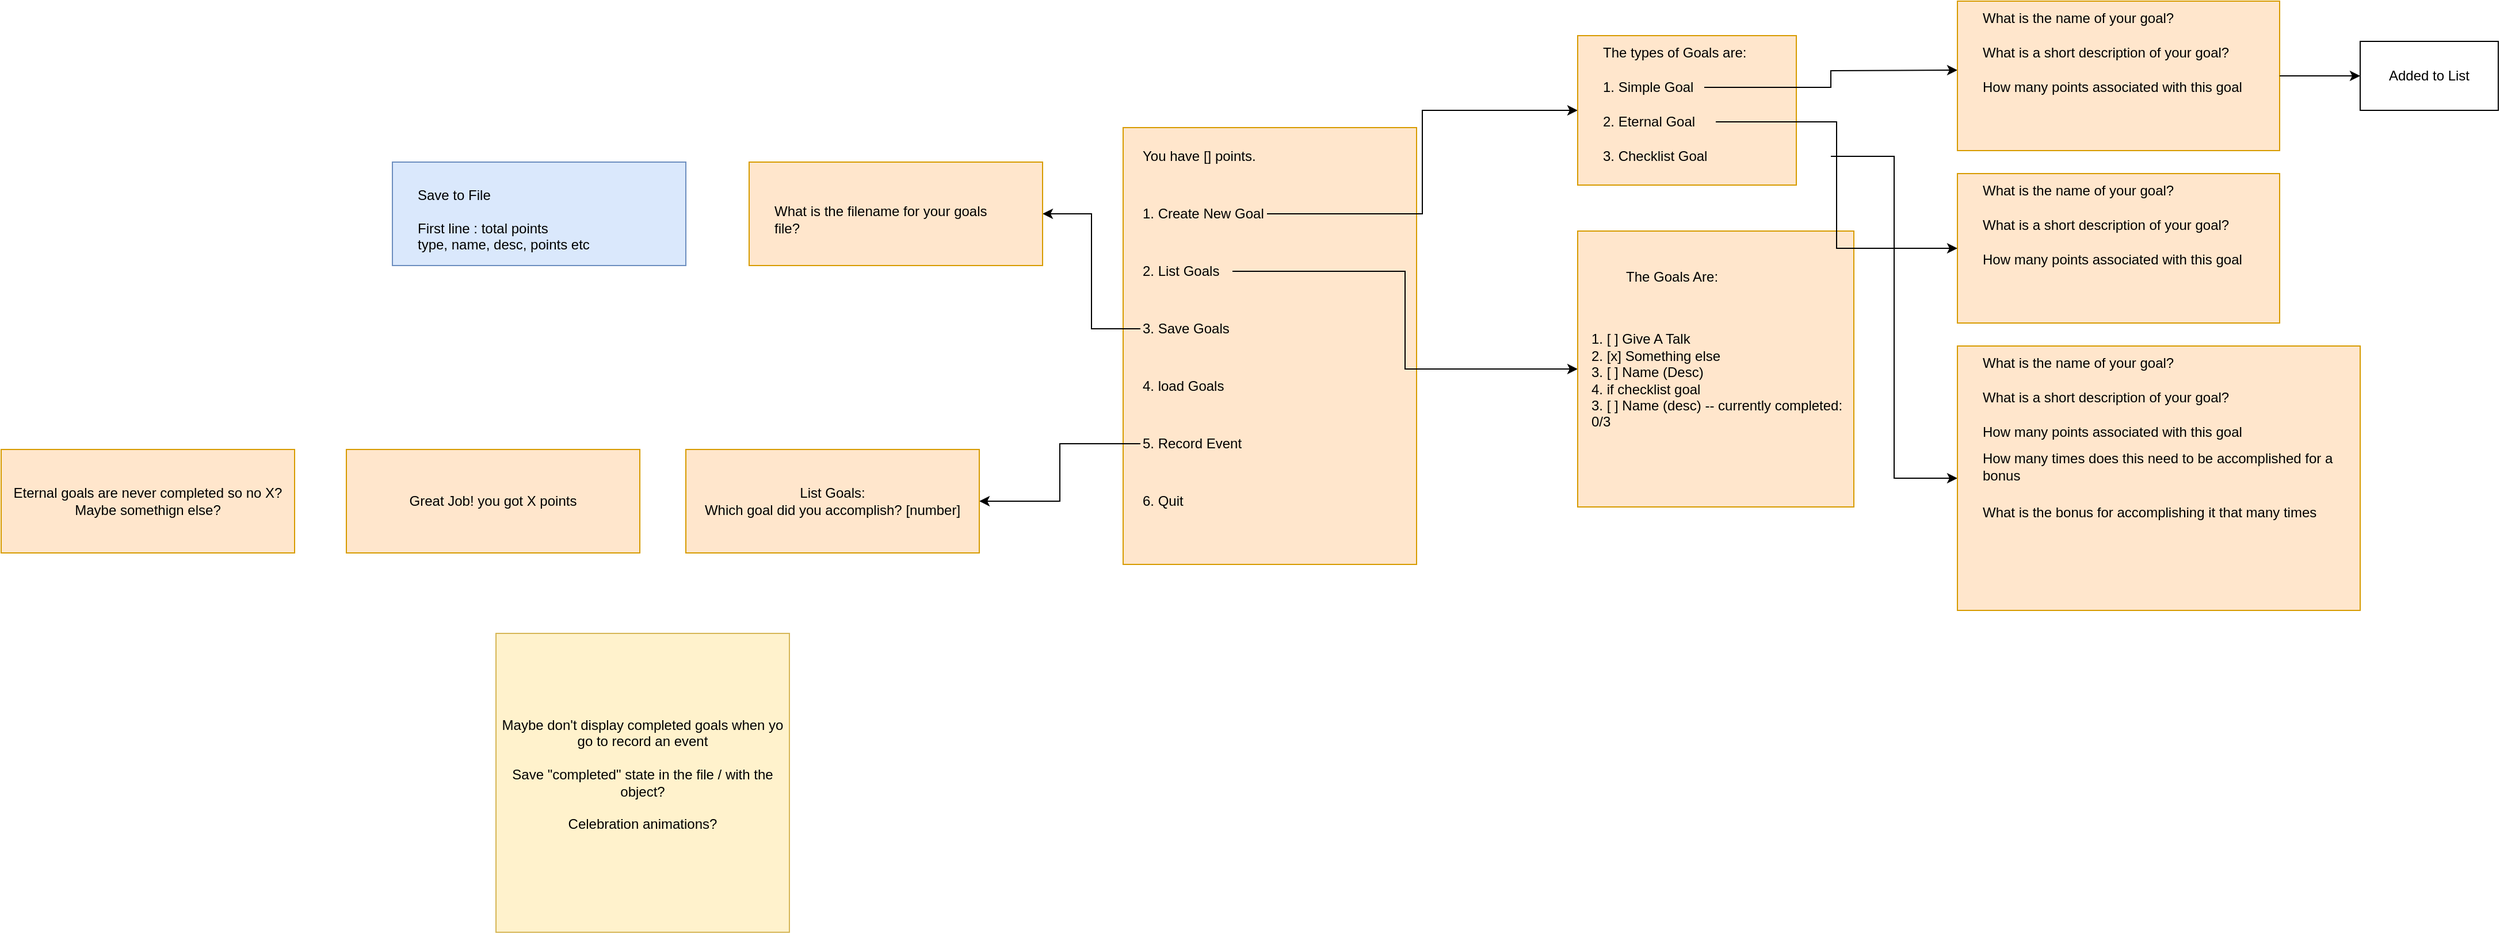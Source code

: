 <mxfile version="24.4.0" type="device">
  <diagram name="Page-1" id="LWu_jjJh8i8bNf0-HXPk">
    <mxGraphModel dx="3006" dy="824" grid="1" gridSize="10" guides="1" tooltips="1" connect="1" arrows="1" fold="1" page="1" pageScale="1" pageWidth="850" pageHeight="1100" math="0" shadow="0">
      <root>
        <mxCell id="0" />
        <mxCell id="1" parent="0" />
        <mxCell id="OLUZ0jjAAW3gg7zv8Eic-54" value="" style="rounded=0;whiteSpace=wrap;html=1;fillColor=#dae8fc;strokeColor=#6c8ebf;" vertex="1" parent="1">
          <mxGeometry x="-590" y="230" width="255" height="90" as="geometry" />
        </mxCell>
        <mxCell id="OLUZ0jjAAW3gg7zv8Eic-29" value="" style="rounded=0;whiteSpace=wrap;html=1;fillColor=#ffe6cc;strokeColor=#d79b00;" vertex="1" parent="1">
          <mxGeometry x="45" y="200" width="255" height="380" as="geometry" />
        </mxCell>
        <mxCell id="OLUZ0jjAAW3gg7zv8Eic-1" value="You have [] points." style="text;html=1;align=left;verticalAlign=middle;whiteSpace=wrap;rounded=0;" vertex="1" parent="1">
          <mxGeometry x="60" y="210" width="200" height="30" as="geometry" />
        </mxCell>
        <mxCell id="OLUZ0jjAAW3gg7zv8Eic-25" style="edgeStyle=orthogonalEdgeStyle;rounded=0;orthogonalLoop=1;jettySize=auto;html=1;entryX=0;entryY=0.5;entryDx=0;entryDy=0;" edge="1" parent="1" source="OLUZ0jjAAW3gg7zv8Eic-2" target="OLUZ0jjAAW3gg7zv8Eic-12">
          <mxGeometry relative="1" as="geometry" />
        </mxCell>
        <mxCell id="OLUZ0jjAAW3gg7zv8Eic-2" value="1. Create New Goal" style="text;html=1;align=left;verticalAlign=middle;whiteSpace=wrap;rounded=0;" vertex="1" parent="1">
          <mxGeometry x="60" y="260" width="110" height="30" as="geometry" />
        </mxCell>
        <mxCell id="OLUZ0jjAAW3gg7zv8Eic-33" style="edgeStyle=orthogonalEdgeStyle;rounded=0;orthogonalLoop=1;jettySize=auto;html=1;" edge="1" parent="1" source="OLUZ0jjAAW3gg7zv8Eic-3" target="OLUZ0jjAAW3gg7zv8Eic-30">
          <mxGeometry relative="1" as="geometry" />
        </mxCell>
        <mxCell id="OLUZ0jjAAW3gg7zv8Eic-3" value="2. List Goals" style="text;html=1;align=left;verticalAlign=middle;whiteSpace=wrap;rounded=0;" vertex="1" parent="1">
          <mxGeometry x="60" y="310" width="80" height="30" as="geometry" />
        </mxCell>
        <mxCell id="OLUZ0jjAAW3gg7zv8Eic-56" style="edgeStyle=orthogonalEdgeStyle;rounded=0;orthogonalLoop=1;jettySize=auto;html=1;entryX=1;entryY=0.5;entryDx=0;entryDy=0;" edge="1" parent="1" source="OLUZ0jjAAW3gg7zv8Eic-4" target="OLUZ0jjAAW3gg7zv8Eic-48">
          <mxGeometry relative="1" as="geometry" />
        </mxCell>
        <mxCell id="OLUZ0jjAAW3gg7zv8Eic-4" value="3. Save Goals" style="text;html=1;align=left;verticalAlign=middle;whiteSpace=wrap;rounded=0;" vertex="1" parent="1">
          <mxGeometry x="60" y="360" width="80" height="30" as="geometry" />
        </mxCell>
        <mxCell id="OLUZ0jjAAW3gg7zv8Eic-5" value="4. load Goals" style="text;html=1;align=left;verticalAlign=middle;whiteSpace=wrap;rounded=0;" vertex="1" parent="1">
          <mxGeometry x="60" y="410" width="90" height="30" as="geometry" />
        </mxCell>
        <mxCell id="OLUZ0jjAAW3gg7zv8Eic-59" style="edgeStyle=orthogonalEdgeStyle;rounded=0;orthogonalLoop=1;jettySize=auto;html=1;entryX=1;entryY=0.5;entryDx=0;entryDy=0;" edge="1" parent="1" source="OLUZ0jjAAW3gg7zv8Eic-6" target="OLUZ0jjAAW3gg7zv8Eic-58">
          <mxGeometry relative="1" as="geometry" />
        </mxCell>
        <mxCell id="OLUZ0jjAAW3gg7zv8Eic-6" value="5. Record Event" style="text;html=1;align=left;verticalAlign=middle;whiteSpace=wrap;rounded=0;" vertex="1" parent="1">
          <mxGeometry x="60" y="460" width="100" height="30" as="geometry" />
        </mxCell>
        <mxCell id="OLUZ0jjAAW3gg7zv8Eic-7" value="6. Quit" style="text;html=1;align=left;verticalAlign=middle;whiteSpace=wrap;rounded=0;" vertex="1" parent="1">
          <mxGeometry x="60" y="510" width="90" height="30" as="geometry" />
        </mxCell>
        <mxCell id="OLUZ0jjAAW3gg7zv8Eic-13" value="" style="group" vertex="1" connectable="0" parent="1">
          <mxGeometry x="440" y="120" width="220" height="130" as="geometry" />
        </mxCell>
        <mxCell id="OLUZ0jjAAW3gg7zv8Eic-12" value="" style="rounded=0;whiteSpace=wrap;html=1;fillColor=#ffe6cc;strokeColor=#d79b00;container=1;" vertex="1" parent="OLUZ0jjAAW3gg7zv8Eic-13">
          <mxGeometry width="190" height="130" as="geometry" />
        </mxCell>
        <mxCell id="OLUZ0jjAAW3gg7zv8Eic-21" style="edgeStyle=orthogonalEdgeStyle;rounded=0;orthogonalLoop=1;jettySize=auto;html=1;exitX=1;exitY=0.5;exitDx=0;exitDy=0;" edge="1" parent="OLUZ0jjAAW3gg7zv8Eic-13" source="OLUZ0jjAAW3gg7zv8Eic-8">
          <mxGeometry relative="1" as="geometry">
            <mxPoint x="330" y="30" as="targetPoint" />
          </mxGeometry>
        </mxCell>
        <mxCell id="OLUZ0jjAAW3gg7zv8Eic-8" value="1. Simple Goal" style="text;html=1;align=left;verticalAlign=middle;whiteSpace=wrap;rounded=0;" vertex="1" parent="OLUZ0jjAAW3gg7zv8Eic-13">
          <mxGeometry x="20" y="30" width="90" height="30" as="geometry" />
        </mxCell>
        <mxCell id="OLUZ0jjAAW3gg7zv8Eic-9" value="2. Eternal Goal" style="text;html=1;align=left;verticalAlign=middle;whiteSpace=wrap;rounded=0;" vertex="1" parent="OLUZ0jjAAW3gg7zv8Eic-13">
          <mxGeometry x="20" y="60" width="100" height="30" as="geometry" />
        </mxCell>
        <mxCell id="OLUZ0jjAAW3gg7zv8Eic-10" value="3. Checklist Goal" style="text;html=1;align=left;verticalAlign=middle;whiteSpace=wrap;rounded=0;" vertex="1" parent="OLUZ0jjAAW3gg7zv8Eic-13">
          <mxGeometry x="20" y="90" width="200" height="30" as="geometry" />
        </mxCell>
        <mxCell id="OLUZ0jjAAW3gg7zv8Eic-11" value="The types of Goals are:" style="text;html=1;align=left;verticalAlign=middle;whiteSpace=wrap;rounded=0;" vertex="1" parent="OLUZ0jjAAW3gg7zv8Eic-13">
          <mxGeometry x="20" width="200" height="30" as="geometry" />
        </mxCell>
        <mxCell id="OLUZ0jjAAW3gg7zv8Eic-22" value="" style="group" vertex="1" connectable="0" parent="1">
          <mxGeometry x="770" y="90" width="280" height="130" as="geometry" />
        </mxCell>
        <mxCell id="OLUZ0jjAAW3gg7zv8Eic-16" value="" style="rounded=0;whiteSpace=wrap;html=1;fillColor=#ffe6cc;strokeColor=#d79b00;container=0;" vertex="1" parent="OLUZ0jjAAW3gg7zv8Eic-22">
          <mxGeometry width="280" height="130" as="geometry" />
        </mxCell>
        <mxCell id="OLUZ0jjAAW3gg7zv8Eic-17" value="What is a short description of your goal?" style="text;html=1;align=left;verticalAlign=middle;whiteSpace=wrap;rounded=0;container=0;" vertex="1" parent="OLUZ0jjAAW3gg7zv8Eic-22">
          <mxGeometry x="20" y="30" width="230" height="30" as="geometry" />
        </mxCell>
        <mxCell id="OLUZ0jjAAW3gg7zv8Eic-18" value="How many points associated with this goal" style="text;html=1;align=left;verticalAlign=middle;whiteSpace=wrap;rounded=0;container=0;" vertex="1" parent="OLUZ0jjAAW3gg7zv8Eic-22">
          <mxGeometry x="20" y="60" width="230" height="30" as="geometry" />
        </mxCell>
        <mxCell id="OLUZ0jjAAW3gg7zv8Eic-20" value="What is the name of your goal?" style="text;html=1;align=left;verticalAlign=middle;whiteSpace=wrap;rounded=0;container=0;" vertex="1" parent="OLUZ0jjAAW3gg7zv8Eic-22">
          <mxGeometry x="20" width="200" height="30" as="geometry" />
        </mxCell>
        <mxCell id="OLUZ0jjAAW3gg7zv8Eic-23" value="Added to List" style="rounded=0;whiteSpace=wrap;html=1;" vertex="1" parent="1">
          <mxGeometry x="1120" y="125" width="120" height="60" as="geometry" />
        </mxCell>
        <mxCell id="OLUZ0jjAAW3gg7zv8Eic-26" style="edgeStyle=orthogonalEdgeStyle;rounded=0;orthogonalLoop=1;jettySize=auto;html=1;entryX=0;entryY=0.5;entryDx=0;entryDy=0;" edge="1" parent="1" source="OLUZ0jjAAW3gg7zv8Eic-16" target="OLUZ0jjAAW3gg7zv8Eic-23">
          <mxGeometry relative="1" as="geometry" />
        </mxCell>
        <mxCell id="OLUZ0jjAAW3gg7zv8Eic-30" value="" style="rounded=0;whiteSpace=wrap;html=1;fillColor=#ffe6cc;strokeColor=#d79b00;" vertex="1" parent="1">
          <mxGeometry x="440" y="290" width="240" height="240" as="geometry" />
        </mxCell>
        <mxCell id="OLUZ0jjAAW3gg7zv8Eic-31" value="The Goals Are:&amp;nbsp;" style="text;html=1;align=left;verticalAlign=middle;whiteSpace=wrap;rounded=0;" vertex="1" parent="1">
          <mxGeometry x="480" y="320" width="130" height="20" as="geometry" />
        </mxCell>
        <mxCell id="OLUZ0jjAAW3gg7zv8Eic-32" value="1. [ ] Give A Talk&lt;br&gt;2. [x] Something else&lt;div&gt;3. [ ] Name (Desc)&lt;/div&gt;&lt;div&gt;4. if checklist goal&lt;br&gt;3. [ ] Name (desc) -- currently completed: 0/3&lt;/div&gt;" style="text;html=1;align=left;verticalAlign=middle;whiteSpace=wrap;rounded=0;" vertex="1" parent="1">
          <mxGeometry x="450" y="360" width="230" height="120" as="geometry" />
        </mxCell>
        <mxCell id="OLUZ0jjAAW3gg7zv8Eic-34" value="" style="group" vertex="1" connectable="0" parent="1">
          <mxGeometry x="770" y="240" width="280" height="130" as="geometry" />
        </mxCell>
        <mxCell id="OLUZ0jjAAW3gg7zv8Eic-35" value="" style="rounded=0;whiteSpace=wrap;html=1;fillColor=#ffe6cc;strokeColor=#d79b00;container=0;" vertex="1" parent="OLUZ0jjAAW3gg7zv8Eic-34">
          <mxGeometry width="280" height="130" as="geometry" />
        </mxCell>
        <mxCell id="OLUZ0jjAAW3gg7zv8Eic-36" value="What is a short description of your goal?" style="text;html=1;align=left;verticalAlign=middle;whiteSpace=wrap;rounded=0;container=0;" vertex="1" parent="OLUZ0jjAAW3gg7zv8Eic-34">
          <mxGeometry x="20" y="30" width="230" height="30" as="geometry" />
        </mxCell>
        <mxCell id="OLUZ0jjAAW3gg7zv8Eic-37" value="How many points associated with this goal" style="text;html=1;align=left;verticalAlign=middle;whiteSpace=wrap;rounded=0;container=0;" vertex="1" parent="OLUZ0jjAAW3gg7zv8Eic-34">
          <mxGeometry x="20" y="60" width="230" height="30" as="geometry" />
        </mxCell>
        <mxCell id="OLUZ0jjAAW3gg7zv8Eic-38" value="What is the name of your goal?" style="text;html=1;align=left;verticalAlign=middle;whiteSpace=wrap;rounded=0;container=0;" vertex="1" parent="OLUZ0jjAAW3gg7zv8Eic-34">
          <mxGeometry x="20" width="200" height="30" as="geometry" />
        </mxCell>
        <mxCell id="OLUZ0jjAAW3gg7zv8Eic-39" style="edgeStyle=orthogonalEdgeStyle;rounded=0;orthogonalLoop=1;jettySize=auto;html=1;entryX=0;entryY=0.5;entryDx=0;entryDy=0;" edge="1" parent="1" source="OLUZ0jjAAW3gg7zv8Eic-9" target="OLUZ0jjAAW3gg7zv8Eic-35">
          <mxGeometry relative="1" as="geometry" />
        </mxCell>
        <mxCell id="OLUZ0jjAAW3gg7zv8Eic-45" style="edgeStyle=orthogonalEdgeStyle;rounded=0;orthogonalLoop=1;jettySize=auto;html=1;entryX=0;entryY=0.5;entryDx=0;entryDy=0;" edge="1" parent="1" source="OLUZ0jjAAW3gg7zv8Eic-10" target="OLUZ0jjAAW3gg7zv8Eic-41">
          <mxGeometry relative="1" as="geometry" />
        </mxCell>
        <mxCell id="OLUZ0jjAAW3gg7zv8Eic-41" value="" style="rounded=0;whiteSpace=wrap;html=1;fillColor=#ffe6cc;strokeColor=#d79b00;container=0;" vertex="1" parent="1">
          <mxGeometry x="770" y="390" width="350" height="230" as="geometry" />
        </mxCell>
        <mxCell id="OLUZ0jjAAW3gg7zv8Eic-42" value="What is a short description of your goal?" style="text;html=1;align=left;verticalAlign=middle;whiteSpace=wrap;rounded=0;container=0;" vertex="1" parent="1">
          <mxGeometry x="790" y="420" width="230" height="30" as="geometry" />
        </mxCell>
        <mxCell id="OLUZ0jjAAW3gg7zv8Eic-43" value="How many points associated with this goal" style="text;html=1;align=left;verticalAlign=middle;whiteSpace=wrap;rounded=0;container=0;" vertex="1" parent="1">
          <mxGeometry x="790" y="450" width="230" height="30" as="geometry" />
        </mxCell>
        <mxCell id="OLUZ0jjAAW3gg7zv8Eic-44" value="What is the name of your goal?" style="text;html=1;align=left;verticalAlign=middle;whiteSpace=wrap;rounded=0;container=0;" vertex="1" parent="1">
          <mxGeometry x="790" y="390" width="200" height="30" as="geometry" />
        </mxCell>
        <mxCell id="OLUZ0jjAAW3gg7zv8Eic-46" value="How many times does this need to be accomplished for a bonus" style="text;html=1;align=left;verticalAlign=middle;whiteSpace=wrap;rounded=0;container=0;" vertex="1" parent="1">
          <mxGeometry x="790" y="480" width="320" height="30" as="geometry" />
        </mxCell>
        <mxCell id="OLUZ0jjAAW3gg7zv8Eic-47" value="What is the bonus for accomplishing it that many times" style="text;html=1;align=left;verticalAlign=middle;whiteSpace=wrap;rounded=0;container=0;" vertex="1" parent="1">
          <mxGeometry x="790" y="520" width="320" height="30" as="geometry" />
        </mxCell>
        <mxCell id="OLUZ0jjAAW3gg7zv8Eic-48" value="" style="rounded=0;whiteSpace=wrap;html=1;fillColor=#ffe6cc;strokeColor=#d79b00;" vertex="1" parent="1">
          <mxGeometry x="-280" y="230" width="255" height="90" as="geometry" />
        </mxCell>
        <mxCell id="OLUZ0jjAAW3gg7zv8Eic-50" value="What is the filename for your goals file?" style="text;html=1;align=left;verticalAlign=middle;whiteSpace=wrap;rounded=0;" vertex="1" parent="1">
          <mxGeometry x="-260" y="260" width="210" height="40" as="geometry" />
        </mxCell>
        <mxCell id="OLUZ0jjAAW3gg7zv8Eic-53" value="Save to File&lt;div&gt;&lt;br&gt;&lt;/div&gt;&lt;div&gt;First line : total points&lt;/div&gt;&lt;div&gt;type, name, desc, points etc&lt;/div&gt;" style="text;html=1;align=left;verticalAlign=middle;whiteSpace=wrap;rounded=0;" vertex="1" parent="1">
          <mxGeometry x="-570" y="260" width="210" height="40" as="geometry" />
        </mxCell>
        <mxCell id="OLUZ0jjAAW3gg7zv8Eic-58" value="List Goals:&lt;div&gt;Which goal did you accomplish? [number]&lt;/div&gt;" style="rounded=0;whiteSpace=wrap;html=1;fillColor=#ffe6cc;strokeColor=#d79b00;" vertex="1" parent="1">
          <mxGeometry x="-335" y="480" width="255" height="90" as="geometry" />
        </mxCell>
        <mxCell id="OLUZ0jjAAW3gg7zv8Eic-60" value="Great Job! you got X points" style="rounded=0;whiteSpace=wrap;html=1;fillColor=#ffe6cc;strokeColor=#d79b00;" vertex="1" parent="1">
          <mxGeometry x="-630" y="480" width="255" height="90" as="geometry" />
        </mxCell>
        <mxCell id="OLUZ0jjAAW3gg7zv8Eic-61" value="Eternal goals are never completed so no X? Maybe somethign else?" style="rounded=0;whiteSpace=wrap;html=1;fillColor=#ffe6cc;strokeColor=#d79b00;" vertex="1" parent="1">
          <mxGeometry x="-930" y="480" width="255" height="90" as="geometry" />
        </mxCell>
        <mxCell id="OLUZ0jjAAW3gg7zv8Eic-62" value="Maybe don&#39;t display completed goals when yo go to record an event&lt;br&gt;&lt;br&gt;Save &quot;completed&quot; state in the file / with the object?&lt;br&gt;&lt;br&gt;Celebration animations?&lt;br&gt;&lt;div&gt;&lt;br/&gt;&lt;/div&gt;" style="rounded=0;whiteSpace=wrap;html=1;fillColor=#fff2cc;strokeColor=#d6b656;" vertex="1" parent="1">
          <mxGeometry x="-500" y="640" width="255" height="260" as="geometry" />
        </mxCell>
      </root>
    </mxGraphModel>
  </diagram>
</mxfile>
